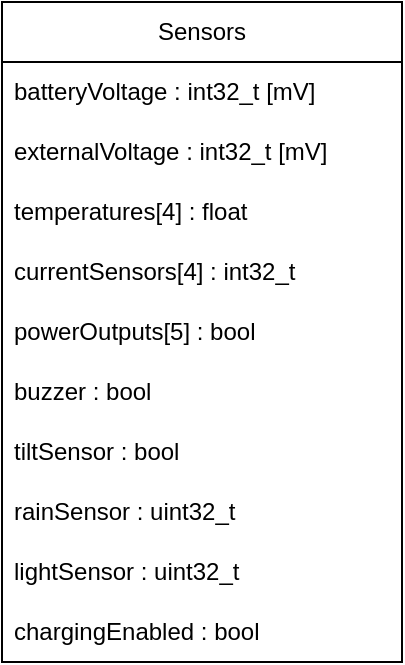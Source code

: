 <mxfile version="20.6.2" type="google"><diagram id="C5RBs43oDa-KdzZeNtuy" name="Page-1"><mxGraphModel grid="1" page="1" gridSize="10" guides="1" tooltips="1" connect="1" arrows="1" fold="1" pageScale="1" pageWidth="1169" pageHeight="827" math="0" shadow="0"><root><mxCell id="WIyWlLk6GJQsqaUBKTNV-0"/><mxCell id="WIyWlLk6GJQsqaUBKTNV-1" parent="WIyWlLk6GJQsqaUBKTNV-0"/><mxCell id="xpej8jv3u2dlrSnEEcTA-0" value="Sensors" style="swimlane;fontStyle=0;childLayout=stackLayout;horizontal=1;startSize=30;horizontalStack=0;resizeParent=1;resizeParentMax=0;resizeLast=0;collapsible=1;marginBottom=0;whiteSpace=wrap;html=1;" vertex="1" parent="WIyWlLk6GJQsqaUBKTNV-1"><mxGeometry x="80" y="120" width="200" height="330" as="geometry"/></mxCell><mxCell id="xpej8jv3u2dlrSnEEcTA-1" value="batteryVoltage : int32_t [mV]" style="text;strokeColor=none;fillColor=none;align=left;verticalAlign=middle;spacingLeft=4;spacingRight=4;overflow=hidden;points=[[0,0.5],[1,0.5]];portConstraint=eastwest;rotatable=0;whiteSpace=wrap;html=1;" vertex="1" parent="xpej8jv3u2dlrSnEEcTA-0"><mxGeometry y="30" width="200" height="30" as="geometry"/></mxCell><mxCell id="xpej8jv3u2dlrSnEEcTA-2" value="externalVoltage : int32_t [mV]" style="text;strokeColor=none;fillColor=none;align=left;verticalAlign=middle;spacingLeft=4;spacingRight=4;overflow=hidden;points=[[0,0.5],[1,0.5]];portConstraint=eastwest;rotatable=0;whiteSpace=wrap;html=1;" vertex="1" parent="xpej8jv3u2dlrSnEEcTA-0"><mxGeometry y="60" width="200" height="30" as="geometry"/></mxCell><mxCell id="xpej8jv3u2dlrSnEEcTA-3" value="temperatures[4] : float" style="text;strokeColor=none;fillColor=none;align=left;verticalAlign=middle;spacingLeft=4;spacingRight=4;overflow=hidden;points=[[0,0.5],[1,0.5]];portConstraint=eastwest;rotatable=0;whiteSpace=wrap;html=1;" vertex="1" parent="xpej8jv3u2dlrSnEEcTA-0"><mxGeometry y="90" width="200" height="30" as="geometry"/></mxCell><mxCell id="xpej8jv3u2dlrSnEEcTA-4" value="currentSensors[4] : int32_t" style="text;strokeColor=none;fillColor=none;align=left;verticalAlign=middle;spacingLeft=4;spacingRight=4;overflow=hidden;points=[[0,0.5],[1,0.5]];portConstraint=eastwest;rotatable=0;whiteSpace=wrap;html=1;" vertex="1" parent="xpej8jv3u2dlrSnEEcTA-0"><mxGeometry y="120" width="200" height="30" as="geometry"/></mxCell><mxCell id="xpej8jv3u2dlrSnEEcTA-5" value="powerOutputs[5] : bool" style="text;strokeColor=none;fillColor=none;align=left;verticalAlign=middle;spacingLeft=4;spacingRight=4;overflow=hidden;points=[[0,0.5],[1,0.5]];portConstraint=eastwest;rotatable=0;whiteSpace=wrap;html=1;" vertex="1" parent="xpej8jv3u2dlrSnEEcTA-0"><mxGeometry y="150" width="200" height="30" as="geometry"/></mxCell><mxCell id="xpej8jv3u2dlrSnEEcTA-6" value="buzzer : bool" style="text;strokeColor=none;fillColor=none;align=left;verticalAlign=middle;spacingLeft=4;spacingRight=4;overflow=hidden;points=[[0,0.5],[1,0.5]];portConstraint=eastwest;rotatable=0;whiteSpace=wrap;html=1;" vertex="1" parent="xpej8jv3u2dlrSnEEcTA-0"><mxGeometry y="180" width="200" height="30" as="geometry"/></mxCell><mxCell id="xpej8jv3u2dlrSnEEcTA-7" value="tiltSensor : bool" style="text;strokeColor=none;fillColor=none;align=left;verticalAlign=middle;spacingLeft=4;spacingRight=4;overflow=hidden;points=[[0,0.5],[1,0.5]];portConstraint=eastwest;rotatable=0;whiteSpace=wrap;html=1;" vertex="1" parent="xpej8jv3u2dlrSnEEcTA-0"><mxGeometry y="210" width="200" height="30" as="geometry"/></mxCell><mxCell id="xpej8jv3u2dlrSnEEcTA-8" value="rainSensor : uint32_t" style="text;strokeColor=none;fillColor=none;align=left;verticalAlign=middle;spacingLeft=4;spacingRight=4;overflow=hidden;points=[[0,0.5],[1,0.5]];portConstraint=eastwest;rotatable=0;whiteSpace=wrap;html=1;" vertex="1" parent="xpej8jv3u2dlrSnEEcTA-0"><mxGeometry y="240" width="200" height="30" as="geometry"/></mxCell><mxCell id="xpej8jv3u2dlrSnEEcTA-9" value="lightSensor : uint32_t" style="text;strokeColor=none;fillColor=none;align=left;verticalAlign=middle;spacingLeft=4;spacingRight=4;overflow=hidden;points=[[0,0.5],[1,0.5]];portConstraint=eastwest;rotatable=0;whiteSpace=wrap;html=1;" vertex="1" parent="xpej8jv3u2dlrSnEEcTA-0"><mxGeometry y="270" width="200" height="30" as="geometry"/></mxCell><mxCell id="xpej8jv3u2dlrSnEEcTA-10" value="chargingEnabled : bool" style="text;strokeColor=none;fillColor=none;align=left;verticalAlign=middle;spacingLeft=4;spacingRight=4;overflow=hidden;points=[[0,0.5],[1,0.5]];portConstraint=eastwest;rotatable=0;whiteSpace=wrap;html=1;" vertex="1" parent="xpej8jv3u2dlrSnEEcTA-0"><mxGeometry y="300" width="200" height="30" as="geometry"/></mxCell></root></mxGraphModel></diagram></mxfile>